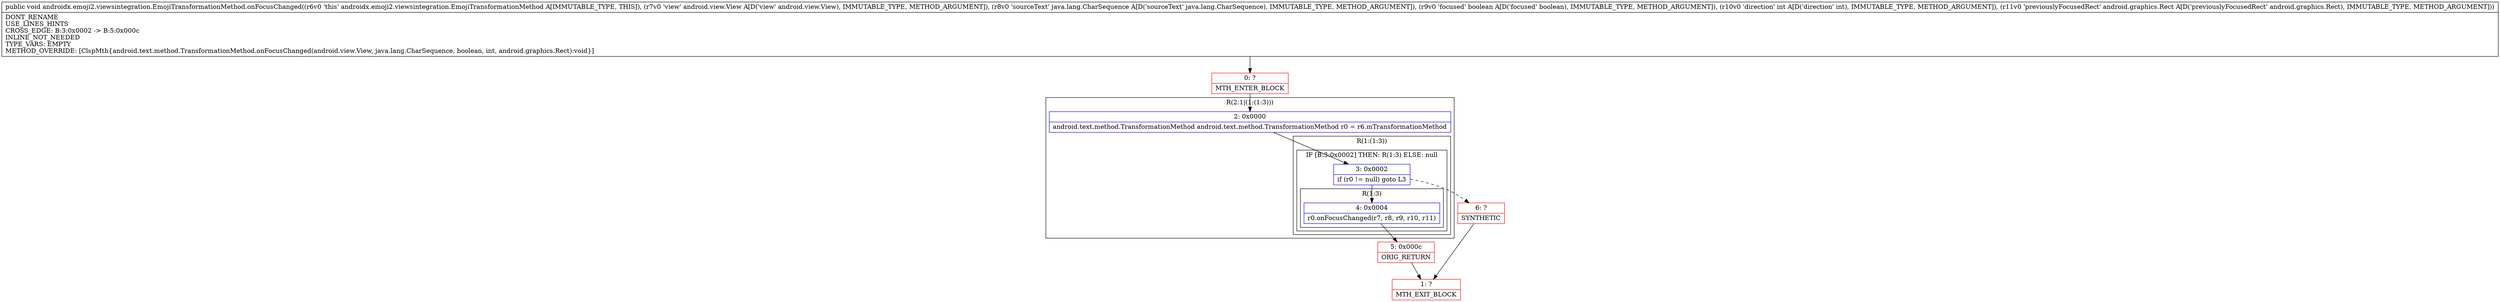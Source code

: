 digraph "CFG forandroidx.emoji2.viewsintegration.EmojiTransformationMethod.onFocusChanged(Landroid\/view\/View;Ljava\/lang\/CharSequence;ZILandroid\/graphics\/Rect;)V" {
subgraph cluster_Region_1900757781 {
label = "R(2:1|(1:(1:3)))";
node [shape=record,color=blue];
Node_2 [shape=record,label="{2\:\ 0x0000|android.text.method.TransformationMethod android.text.method.TransformationMethod r0 = r6.mTransformationMethod\l}"];
subgraph cluster_Region_308413044 {
label = "R(1:(1:3))";
node [shape=record,color=blue];
subgraph cluster_IfRegion_1342232869 {
label = "IF [B:3:0x0002] THEN: R(1:3) ELSE: null";
node [shape=record,color=blue];
Node_3 [shape=record,label="{3\:\ 0x0002|if (r0 != null) goto L3\l}"];
subgraph cluster_Region_242935579 {
label = "R(1:3)";
node [shape=record,color=blue];
Node_4 [shape=record,label="{4\:\ 0x0004|r0.onFocusChanged(r7, r8, r9, r10, r11)\l}"];
}
}
}
}
Node_0 [shape=record,color=red,label="{0\:\ ?|MTH_ENTER_BLOCK\l}"];
Node_5 [shape=record,color=red,label="{5\:\ 0x000c|ORIG_RETURN\l}"];
Node_1 [shape=record,color=red,label="{1\:\ ?|MTH_EXIT_BLOCK\l}"];
Node_6 [shape=record,color=red,label="{6\:\ ?|SYNTHETIC\l}"];
MethodNode[shape=record,label="{public void androidx.emoji2.viewsintegration.EmojiTransformationMethod.onFocusChanged((r6v0 'this' androidx.emoji2.viewsintegration.EmojiTransformationMethod A[IMMUTABLE_TYPE, THIS]), (r7v0 'view' android.view.View A[D('view' android.view.View), IMMUTABLE_TYPE, METHOD_ARGUMENT]), (r8v0 'sourceText' java.lang.CharSequence A[D('sourceText' java.lang.CharSequence), IMMUTABLE_TYPE, METHOD_ARGUMENT]), (r9v0 'focused' boolean A[D('focused' boolean), IMMUTABLE_TYPE, METHOD_ARGUMENT]), (r10v0 'direction' int A[D('direction' int), IMMUTABLE_TYPE, METHOD_ARGUMENT]), (r11v0 'previouslyFocusedRect' android.graphics.Rect A[D('previouslyFocusedRect' android.graphics.Rect), IMMUTABLE_TYPE, METHOD_ARGUMENT]))  | DONT_RENAME\lUSE_LINES_HINTS\lCROSS_EDGE: B:3:0x0002 \-\> B:5:0x000c\lINLINE_NOT_NEEDED\lTYPE_VARS: EMPTY\lMETHOD_OVERRIDE: [ClspMth\{android.text.method.TransformationMethod.onFocusChanged(android.view.View, java.lang.CharSequence, boolean, int, android.graphics.Rect):void\}]\l}"];
MethodNode -> Node_0;Node_2 -> Node_3;
Node_3 -> Node_4;
Node_3 -> Node_6[style=dashed];
Node_4 -> Node_5;
Node_0 -> Node_2;
Node_5 -> Node_1;
Node_6 -> Node_1;
}

